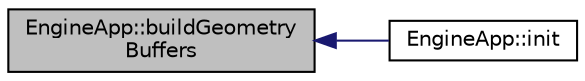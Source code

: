 digraph "EngineApp::buildGeometryBuffers"
{
  edge [fontname="Helvetica",fontsize="10",labelfontname="Helvetica",labelfontsize="10"];
  node [fontname="Helvetica",fontsize="10",shape=record];
  rankdir="LR";
  Node16 [label="EngineApp::buildGeometry\lBuffers",height=0.2,width=0.4,color="black", fillcolor="grey75", style="filled", fontcolor="black"];
  Node16 -> Node17 [dir="back",color="midnightblue",fontsize="10",style="solid",fontname="Helvetica"];
  Node17 [label="EngineApp::init",height=0.2,width=0.4,color="black", fillcolor="white", style="filled",URL="$class_engine_app.html#a098c2dcd565dce933bb43e7fca12de5e",tooltip="all initialization for engine, for example, buildGeometryBuffers, buildUniformBuffers, will be done here. "];
}
